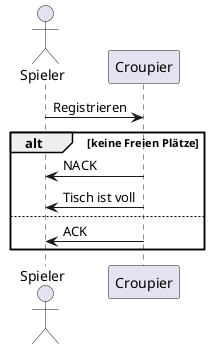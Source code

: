 @startuml register_spieler
actor Spieler
participant Croupier

Spieler-> Croupier: Registrieren
alt keine Freien Plätze
    Croupier -> Spieler: NACK
    Croupier -> Spieler: Tisch ist voll
else
    Croupier -> Spieler : ACK
end
@enduml